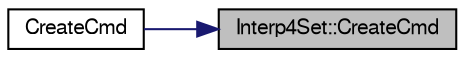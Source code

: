 digraph "Interp4Set::CreateCmd"
{
 // LATEX_PDF_SIZE
  edge [fontname="FreeSans",fontsize="10",labelfontname="FreeSans",labelfontsize="10"];
  node [fontname="FreeSans",fontsize="10",shape=record];
  rankdir="RL";
  Node1 [label="Interp4Set::CreateCmd",height=0.2,width=0.4,color="black", fillcolor="grey75", style="filled", fontcolor="black",tooltip="Ta metoda nie musi być zdefiniowna w klasie bazowej."];
  Node1 -> Node2 [dir="back",color="midnightblue",fontsize="10",style="solid",fontname="FreeSans"];
  Node2 [label="CreateCmd",height=0.2,width=0.4,color="black", fillcolor="white", style="filled",URL="$Interp4Set_8cpp.html#a0ab483787498a2b002838d9426437be6",tooltip=" "];
}
